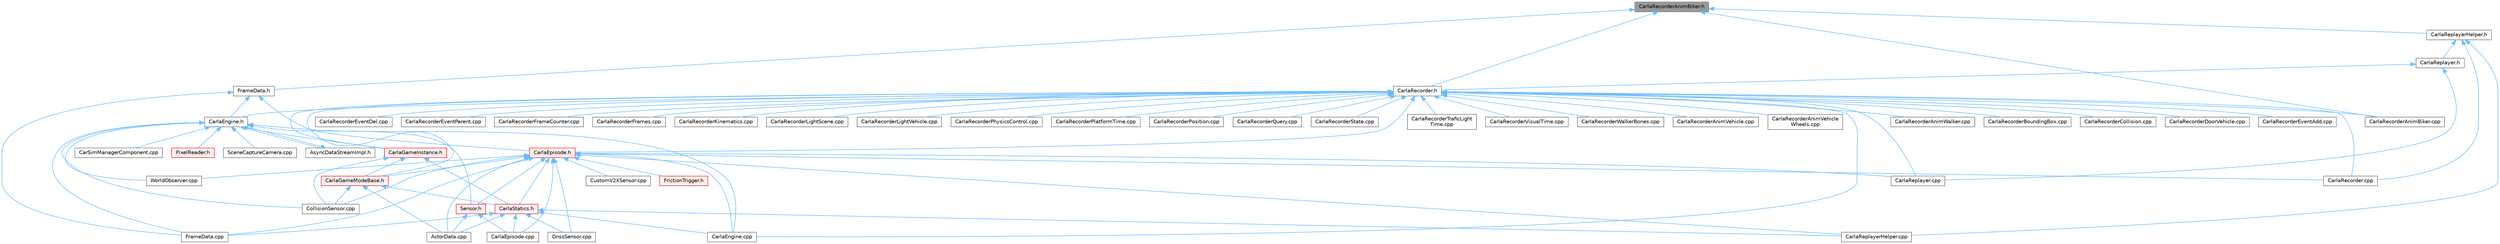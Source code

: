 digraph "CarlaRecorderAnimBiker.h"
{
 // INTERACTIVE_SVG=YES
 // LATEX_PDF_SIZE
  bgcolor="transparent";
  edge [fontname=Helvetica,fontsize=10,labelfontname=Helvetica,labelfontsize=10];
  node [fontname=Helvetica,fontsize=10,shape=box,height=0.2,width=0.4];
  Node1 [id="Node000001",label="CarlaRecorderAnimBiker.h",height=0.2,width=0.4,color="gray40", fillcolor="grey60", style="filled", fontcolor="black",tooltip=" "];
  Node1 -> Node2 [id="edge1_Node000001_Node000002",dir="back",color="steelblue1",style="solid",tooltip=" "];
  Node2 [id="Node000002",label="CarlaRecorder.h",height=0.2,width=0.4,color="grey40", fillcolor="white", style="filled",URL="$d9/d6a/CarlaRecorder_8h.html",tooltip=" "];
  Node2 -> Node3 [id="edge2_Node000002_Node000003",dir="back",color="steelblue1",style="solid",tooltip=" "];
  Node3 [id="Node000003",label="CarlaEngine.cpp",height=0.2,width=0.4,color="grey40", fillcolor="white", style="filled",URL="$d6/da1/CarlaEngine_8cpp.html",tooltip=" "];
  Node2 -> Node4 [id="edge3_Node000002_Node000004",dir="back",color="steelblue1",style="solid",tooltip=" "];
  Node4 [id="Node000004",label="CarlaEngine.h",height=0.2,width=0.4,color="grey40", fillcolor="white", style="filled",URL="$d0/d11/CarlaEngine_8h.html",tooltip=" "];
  Node4 -> Node5 [id="edge4_Node000004_Node000005",dir="back",color="steelblue1",style="solid",tooltip=" "];
  Node5 [id="Node000005",label="AsyncDataStreamImpl.h",height=0.2,width=0.4,color="grey40", fillcolor="white", style="filled",URL="$d0/d17/AsyncDataStreamImpl_8h.html",tooltip=" "];
  Node5 -> Node4 [id="edge5_Node000005_Node000004",dir="back",color="steelblue1",style="solid",tooltip=" "];
  Node4 -> Node6 [id="edge6_Node000004_Node000006",dir="back",color="steelblue1",style="solid",tooltip=" "];
  Node6 [id="Node000006",label="CarSimManagerComponent.cpp",height=0.2,width=0.4,color="grey40", fillcolor="white", style="filled",URL="$d2/d56/CarSimManagerComponent_8cpp.html",tooltip=" "];
  Node4 -> Node3 [id="edge7_Node000004_Node000003",dir="back",color="steelblue1",style="solid",tooltip=" "];
  Node4 -> Node7 [id="edge8_Node000004_Node000007",dir="back",color="steelblue1",style="solid",tooltip=" "];
  Node7 [id="Node000007",label="CarlaGameInstance.h",height=0.2,width=0.4,color="red", fillcolor="#FFF0F0", style="filled",URL="$d2/dba/CarlaGameInstance_8h.html",tooltip=" "];
  Node7 -> Node9 [id="edge9_Node000007_Node000009",dir="back",color="steelblue1",style="solid",tooltip=" "];
  Node9 [id="Node000009",label="CarlaGameModeBase.h",height=0.2,width=0.4,color="red", fillcolor="#FFF0F0", style="filled",URL="$d3/d49/CarlaGameModeBase_8h.html",tooltip=" "];
  Node9 -> Node10 [id="edge10_Node000009_Node000010",dir="back",color="steelblue1",style="solid",tooltip=" "];
  Node10 [id="Node000010",label="ActorData.cpp",height=0.2,width=0.4,color="grey40", fillcolor="white", style="filled",URL="$da/d7f/ActorData_8cpp.html",tooltip=" "];
  Node9 -> Node12 [id="edge11_Node000009_Node000012",dir="back",color="steelblue1",style="solid",tooltip=" "];
  Node12 [id="Node000012",label="CarlaStatics.h",height=0.2,width=0.4,color="red", fillcolor="#FFF0F0", style="filled",URL="$d9/dc8/CarlaStatics_8h.html",tooltip=" "];
  Node12 -> Node10 [id="edge12_Node000012_Node000010",dir="back",color="steelblue1",style="solid",tooltip=" "];
  Node12 -> Node3 [id="edge13_Node000012_Node000003",dir="back",color="steelblue1",style="solid",tooltip=" "];
  Node12 -> Node15 [id="edge14_Node000012_Node000015",dir="back",color="steelblue1",style="solid",tooltip=" "];
  Node15 [id="Node000015",label="CarlaEpisode.cpp",height=0.2,width=0.4,color="grey40", fillcolor="white", style="filled",URL="$d6/dd9/CarlaEpisode_8cpp.html",tooltip=" "];
  Node12 -> Node17 [id="edge15_Node000012_Node000017",dir="back",color="steelblue1",style="solid",tooltip=" "];
  Node17 [id="Node000017",label="CarlaReplayerHelper.cpp",height=0.2,width=0.4,color="grey40", fillcolor="white", style="filled",URL="$d2/d32/CarlaReplayerHelper_8cpp.html",tooltip=" "];
  Node12 -> Node23 [id="edge16_Node000012_Node000023",dir="back",color="steelblue1",style="solid",tooltip=" "];
  Node23 [id="Node000023",label="FrameData.cpp",height=0.2,width=0.4,color="grey40", fillcolor="white", style="filled",URL="$df/d8a/FrameData_8cpp.html",tooltip=" "];
  Node12 -> Node24 [id="edge17_Node000012_Node000024",dir="back",color="steelblue1",style="solid",tooltip=" "];
  Node24 [id="Node000024",label="GnssSensor.cpp",height=0.2,width=0.4,color="grey40", fillcolor="white", style="filled",URL="$d7/d22/GnssSensor_8cpp.html",tooltip=" "];
  Node9 -> Node41 [id="edge18_Node000009_Node000041",dir="back",color="steelblue1",style="solid",tooltip=" "];
  Node41 [id="Node000041",label="CollisionSensor.cpp",height=0.2,width=0.4,color="grey40", fillcolor="white", style="filled",URL="$da/df0/CollisionSensor_8cpp.html",tooltip=" "];
  Node7 -> Node12 [id="edge19_Node000007_Node000012",dir="back",color="steelblue1",style="solid",tooltip=" "];
  Node7 -> Node41 [id="edge20_Node000007_Node000041",dir="back",color="steelblue1",style="solid",tooltip=" "];
  Node4 -> Node41 [id="edge21_Node000004_Node000041",dir="back",color="steelblue1",style="solid",tooltip=" "];
  Node4 -> Node23 [id="edge22_Node000004_Node000023",dir="back",color="steelblue1",style="solid",tooltip=" "];
  Node4 -> Node45 [id="edge23_Node000004_Node000045",dir="back",color="steelblue1",style="solid",tooltip=" "];
  Node45 [id="Node000045",label="PixelReader.h",height=0.2,width=0.4,color="red", fillcolor="#FFF0F0", style="filled",URL="$df/d2e/PixelReader_8h.html",tooltip=" "];
  Node4 -> Node53 [id="edge24_Node000004_Node000053",dir="back",color="steelblue1",style="solid",tooltip=" "];
  Node53 [id="Node000053",label="SceneCaptureCamera.cpp",height=0.2,width=0.4,color="grey40", fillcolor="white", style="filled",URL="$d1/dec/SceneCaptureCamera_8cpp.html",tooltip=" "];
  Node4 -> Node71 [id="edge25_Node000004_Node000071",dir="back",color="steelblue1",style="solid",tooltip=" "];
  Node71 [id="Node000071",label="Sensor.h",height=0.2,width=0.4,color="red", fillcolor="#FFF0F0", style="filled",URL="$d7/d7d/Unreal_2CarlaUE4_2Plugins_2Carla_2Source_2Carla_2Sensor_2Sensor_8h.html",tooltip=" "];
  Node71 -> Node10 [id="edge26_Node000071_Node000010",dir="back",color="steelblue1",style="solid",tooltip=" "];
  Node71 -> Node15 [id="edge27_Node000071_Node000015",dir="back",color="steelblue1",style="solid",tooltip=" "];
  Node4 -> Node97 [id="edge28_Node000004_Node000097",dir="back",color="steelblue1",style="solid",tooltip=" "];
  Node97 [id="Node000097",label="WorldObserver.cpp",height=0.2,width=0.4,color="grey40", fillcolor="white", style="filled",URL="$d9/de7/WorldObserver_8cpp.html",tooltip=" "];
  Node2 -> Node98 [id="edge29_Node000002_Node000098",dir="back",color="steelblue1",style="solid",tooltip=" "];
  Node98 [id="Node000098",label="CarlaEpisode.h",height=0.2,width=0.4,color="red", fillcolor="#FFF0F0", style="filled",URL="$de/db8/CarlaEpisode_8h.html",tooltip=" "];
  Node98 -> Node10 [id="edge30_Node000098_Node000010",dir="back",color="steelblue1",style="solid",tooltip=" "];
  Node98 -> Node3 [id="edge31_Node000098_Node000003",dir="back",color="steelblue1",style="solid",tooltip=" "];
  Node98 -> Node15 [id="edge32_Node000098_Node000015",dir="back",color="steelblue1",style="solid",tooltip=" "];
  Node98 -> Node9 [id="edge33_Node000098_Node000009",dir="back",color="steelblue1",style="solid",tooltip=" "];
  Node98 -> Node99 [id="edge34_Node000098_Node000099",dir="back",color="steelblue1",style="solid",tooltip=" "];
  Node99 [id="Node000099",label="CarlaRecorder.cpp",height=0.2,width=0.4,color="grey40", fillcolor="white", style="filled",URL="$da/d49/CarlaRecorder_8cpp.html",tooltip=" "];
  Node98 -> Node100 [id="edge35_Node000098_Node000100",dir="back",color="steelblue1",style="solid",tooltip=" "];
  Node100 [id="Node000100",label="CarlaReplayer.cpp",height=0.2,width=0.4,color="grey40", fillcolor="white", style="filled",URL="$db/dba/CarlaReplayer_8cpp.html",tooltip=" "];
  Node98 -> Node17 [id="edge36_Node000098_Node000017",dir="back",color="steelblue1",style="solid",tooltip=" "];
  Node98 -> Node12 [id="edge37_Node000098_Node000012",dir="back",color="steelblue1",style="solid",tooltip=" "];
  Node98 -> Node41 [id="edge38_Node000098_Node000041",dir="back",color="steelblue1",style="solid",tooltip=" "];
  Node98 -> Node81 [id="edge39_Node000098_Node000081",dir="back",color="steelblue1",style="solid",tooltip=" "];
  Node81 [id="Node000081",label="CustomV2XSensor.cpp",height=0.2,width=0.4,color="grey40", fillcolor="white", style="filled",URL="$d8/d97/CustomV2XSensor_8cpp.html",tooltip=" "];
  Node98 -> Node23 [id="edge40_Node000098_Node000023",dir="back",color="steelblue1",style="solid",tooltip=" "];
  Node98 -> Node101 [id="edge41_Node000098_Node000101",dir="back",color="steelblue1",style="solid",tooltip=" "];
  Node101 [id="Node000101",label="FrictionTrigger.h",height=0.2,width=0.4,color="red", fillcolor="#FFF0F0", style="filled",URL="$d4/d30/FrictionTrigger_8h.html",tooltip=" "];
  Node98 -> Node24 [id="edge42_Node000098_Node000024",dir="back",color="steelblue1",style="solid",tooltip=" "];
  Node98 -> Node71 [id="edge43_Node000098_Node000071",dir="back",color="steelblue1",style="solid",tooltip=" "];
  Node98 -> Node97 [id="edge44_Node000098_Node000097",dir="back",color="steelblue1",style="solid",tooltip=" "];
  Node2 -> Node7 [id="edge45_Node000002_Node000007",dir="back",color="steelblue1",style="solid",tooltip=" "];
  Node2 -> Node9 [id="edge46_Node000002_Node000009",dir="back",color="steelblue1",style="solid",tooltip=" "];
  Node2 -> Node99 [id="edge47_Node000002_Node000099",dir="back",color="steelblue1",style="solid",tooltip=" "];
  Node2 -> Node104 [id="edge48_Node000002_Node000104",dir="back",color="steelblue1",style="solid",tooltip=" "];
  Node104 [id="Node000104",label="CarlaRecorderAnimBiker.cpp",height=0.2,width=0.4,color="grey40", fillcolor="white", style="filled",URL="$d2/d93/CarlaRecorderAnimBiker_8cpp.html",tooltip=" "];
  Node2 -> Node105 [id="edge49_Node000002_Node000105",dir="back",color="steelblue1",style="solid",tooltip=" "];
  Node105 [id="Node000105",label="CarlaRecorderAnimVehicle.cpp",height=0.2,width=0.4,color="grey40", fillcolor="white", style="filled",URL="$d7/d3b/CarlaRecorderAnimVehicle_8cpp.html",tooltip=" "];
  Node2 -> Node106 [id="edge50_Node000002_Node000106",dir="back",color="steelblue1",style="solid",tooltip=" "];
  Node106 [id="Node000106",label="CarlaRecorderAnimVehicle\lWheels.cpp",height=0.2,width=0.4,color="grey40", fillcolor="white", style="filled",URL="$dc/d7d/CarlaRecorderAnimVehicleWheels_8cpp.html",tooltip=" "];
  Node2 -> Node107 [id="edge51_Node000002_Node000107",dir="back",color="steelblue1",style="solid",tooltip=" "];
  Node107 [id="Node000107",label="CarlaRecorderAnimWalker.cpp",height=0.2,width=0.4,color="grey40", fillcolor="white", style="filled",URL="$db/d94/CarlaRecorderAnimWalker_8cpp.html",tooltip=" "];
  Node2 -> Node108 [id="edge52_Node000002_Node000108",dir="back",color="steelblue1",style="solid",tooltip=" "];
  Node108 [id="Node000108",label="CarlaRecorderBoundingBox.cpp",height=0.2,width=0.4,color="grey40", fillcolor="white", style="filled",URL="$dc/daa/CarlaRecorderBoundingBox_8cpp.html",tooltip=" "];
  Node2 -> Node109 [id="edge53_Node000002_Node000109",dir="back",color="steelblue1",style="solid",tooltip=" "];
  Node109 [id="Node000109",label="CarlaRecorderCollision.cpp",height=0.2,width=0.4,color="grey40", fillcolor="white", style="filled",URL="$de/d07/CarlaRecorderCollision_8cpp.html",tooltip=" "];
  Node2 -> Node110 [id="edge54_Node000002_Node000110",dir="back",color="steelblue1",style="solid",tooltip=" "];
  Node110 [id="Node000110",label="CarlaRecorderDoorVehicle.cpp",height=0.2,width=0.4,color="grey40", fillcolor="white", style="filled",URL="$d2/d5d/CarlaRecorderDoorVehicle_8cpp.html",tooltip=" "];
  Node2 -> Node111 [id="edge55_Node000002_Node000111",dir="back",color="steelblue1",style="solid",tooltip=" "];
  Node111 [id="Node000111",label="CarlaRecorderEventAdd.cpp",height=0.2,width=0.4,color="grey40", fillcolor="white", style="filled",URL="$d8/d05/CarlaRecorderEventAdd_8cpp.html",tooltip=" "];
  Node2 -> Node112 [id="edge56_Node000002_Node000112",dir="back",color="steelblue1",style="solid",tooltip=" "];
  Node112 [id="Node000112",label="CarlaRecorderEventDel.cpp",height=0.2,width=0.4,color="grey40", fillcolor="white", style="filled",URL="$de/d25/CarlaRecorderEventDel_8cpp.html",tooltip=" "];
  Node2 -> Node113 [id="edge57_Node000002_Node000113",dir="back",color="steelblue1",style="solid",tooltip=" "];
  Node113 [id="Node000113",label="CarlaRecorderEventParent.cpp",height=0.2,width=0.4,color="grey40", fillcolor="white", style="filled",URL="$d8/d3b/CarlaRecorderEventParent_8cpp.html",tooltip=" "];
  Node2 -> Node114 [id="edge58_Node000002_Node000114",dir="back",color="steelblue1",style="solid",tooltip=" "];
  Node114 [id="Node000114",label="CarlaRecorderFrameCounter.cpp",height=0.2,width=0.4,color="grey40", fillcolor="white", style="filled",URL="$d9/dc7/CarlaRecorderFrameCounter_8cpp.html",tooltip=" "];
  Node2 -> Node115 [id="edge59_Node000002_Node000115",dir="back",color="steelblue1",style="solid",tooltip=" "];
  Node115 [id="Node000115",label="CarlaRecorderFrames.cpp",height=0.2,width=0.4,color="grey40", fillcolor="white", style="filled",URL="$dd/dd3/CarlaRecorderFrames_8cpp.html",tooltip=" "];
  Node2 -> Node116 [id="edge60_Node000002_Node000116",dir="back",color="steelblue1",style="solid",tooltip=" "];
  Node116 [id="Node000116",label="CarlaRecorderKinematics.cpp",height=0.2,width=0.4,color="grey40", fillcolor="white", style="filled",URL="$d1/d5d/CarlaRecorderKinematics_8cpp.html",tooltip=" "];
  Node2 -> Node117 [id="edge61_Node000002_Node000117",dir="back",color="steelblue1",style="solid",tooltip=" "];
  Node117 [id="Node000117",label="CarlaRecorderLightScene.cpp",height=0.2,width=0.4,color="grey40", fillcolor="white", style="filled",URL="$dd/d20/CarlaRecorderLightScene_8cpp.html",tooltip=" "];
  Node2 -> Node118 [id="edge62_Node000002_Node000118",dir="back",color="steelblue1",style="solid",tooltip=" "];
  Node118 [id="Node000118",label="CarlaRecorderLightVehicle.cpp",height=0.2,width=0.4,color="grey40", fillcolor="white", style="filled",URL="$d2/d63/CarlaRecorderLightVehicle_8cpp.html",tooltip=" "];
  Node2 -> Node119 [id="edge63_Node000002_Node000119",dir="back",color="steelblue1",style="solid",tooltip=" "];
  Node119 [id="Node000119",label="CarlaRecorderPhysicsControl.cpp",height=0.2,width=0.4,color="grey40", fillcolor="white", style="filled",URL="$dd/d41/CarlaRecorderPhysicsControl_8cpp.html",tooltip=" "];
  Node2 -> Node120 [id="edge64_Node000002_Node000120",dir="back",color="steelblue1",style="solid",tooltip=" "];
  Node120 [id="Node000120",label="CarlaRecorderPlatformTime.cpp",height=0.2,width=0.4,color="grey40", fillcolor="white", style="filled",URL="$d8/d3c/CarlaRecorderPlatformTime_8cpp.html",tooltip=" "];
  Node2 -> Node121 [id="edge65_Node000002_Node000121",dir="back",color="steelblue1",style="solid",tooltip=" "];
  Node121 [id="Node000121",label="CarlaRecorderPosition.cpp",height=0.2,width=0.4,color="grey40", fillcolor="white", style="filled",URL="$dd/d45/CarlaRecorderPosition_8cpp.html",tooltip=" "];
  Node2 -> Node122 [id="edge66_Node000002_Node000122",dir="back",color="steelblue1",style="solid",tooltip=" "];
  Node122 [id="Node000122",label="CarlaRecorderQuery.cpp",height=0.2,width=0.4,color="grey40", fillcolor="white", style="filled",URL="$de/dc6/CarlaRecorderQuery_8cpp.html",tooltip=" "];
  Node2 -> Node123 [id="edge67_Node000002_Node000123",dir="back",color="steelblue1",style="solid",tooltip=" "];
  Node123 [id="Node000123",label="CarlaRecorderState.cpp",height=0.2,width=0.4,color="grey40", fillcolor="white", style="filled",URL="$d6/d0d/CarlaRecorderState_8cpp.html",tooltip=" "];
  Node2 -> Node124 [id="edge68_Node000002_Node000124",dir="back",color="steelblue1",style="solid",tooltip=" "];
  Node124 [id="Node000124",label="CarlaRecorderTraficLight\lTime.cpp",height=0.2,width=0.4,color="grey40", fillcolor="white", style="filled",URL="$da/d7e/CarlaRecorderTraficLightTime_8cpp.html",tooltip=" "];
  Node2 -> Node125 [id="edge69_Node000002_Node000125",dir="back",color="steelblue1",style="solid",tooltip=" "];
  Node125 [id="Node000125",label="CarlaRecorderVisualTime.cpp",height=0.2,width=0.4,color="grey40", fillcolor="white", style="filled",URL="$dd/dc4/CarlaRecorderVisualTime_8cpp.html",tooltip=" "];
  Node2 -> Node126 [id="edge70_Node000002_Node000126",dir="back",color="steelblue1",style="solid",tooltip=" "];
  Node126 [id="Node000126",label="CarlaRecorderWalkerBones.cpp",height=0.2,width=0.4,color="grey40", fillcolor="white", style="filled",URL="$d2/d85/CarlaRecorderWalkerBones_8cpp.html",tooltip=" "];
  Node2 -> Node100 [id="edge71_Node000002_Node000100",dir="back",color="steelblue1",style="solid",tooltip=" "];
  Node1 -> Node104 [id="edge72_Node000001_Node000104",dir="back",color="steelblue1",style="solid",tooltip=" "];
  Node1 -> Node127 [id="edge73_Node000001_Node000127",dir="back",color="steelblue1",style="solid",tooltip=" "];
  Node127 [id="Node000127",label="CarlaReplayerHelper.h",height=0.2,width=0.4,color="grey40", fillcolor="white", style="filled",URL="$d1/d62/CarlaReplayerHelper_8h.html",tooltip=" "];
  Node127 -> Node99 [id="edge74_Node000127_Node000099",dir="back",color="steelblue1",style="solid",tooltip=" "];
  Node127 -> Node128 [id="edge75_Node000127_Node000128",dir="back",color="steelblue1",style="solid",tooltip=" "];
  Node128 [id="Node000128",label="CarlaReplayer.h",height=0.2,width=0.4,color="grey40", fillcolor="white", style="filled",URL="$de/dea/CarlaReplayer_8h.html",tooltip=" "];
  Node128 -> Node2 [id="edge76_Node000128_Node000002",dir="back",color="steelblue1",style="solid",tooltip=" "];
  Node128 -> Node100 [id="edge77_Node000128_Node000100",dir="back",color="steelblue1",style="solid",tooltip=" "];
  Node127 -> Node17 [id="edge78_Node000127_Node000017",dir="back",color="steelblue1",style="solid",tooltip=" "];
  Node1 -> Node129 [id="edge79_Node000001_Node000129",dir="back",color="steelblue1",style="solid",tooltip=" "];
  Node129 [id="Node000129",label="FrameData.h",height=0.2,width=0.4,color="grey40", fillcolor="white", style="filled",URL="$d2/df1/FrameData_8h.html",tooltip=" "];
  Node129 -> Node4 [id="edge80_Node000129_Node000004",dir="back",color="steelblue1",style="solid",tooltip=" "];
  Node129 -> Node98 [id="edge81_Node000129_Node000098",dir="back",color="steelblue1",style="solid",tooltip=" "];
  Node129 -> Node23 [id="edge82_Node000129_Node000023",dir="back",color="steelblue1",style="solid",tooltip=" "];
}
